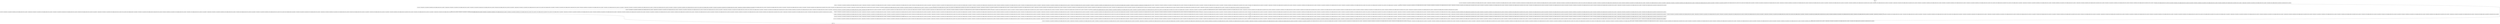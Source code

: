 digraph updateLockMemoryUsage {
node [shape=record];
261238289 [label="261238289 - [(DUPLICATES && !MAX_MEMORY && SEQUENTIAL && ENV_SHARED_CACHE && ENV_IS_LOCKING), (!CACHE_MODE && !DUPLICATES && !MAX_MEMORY && !ENV_SHARED_CACHE && ENV_IS_LOCKING), (!DUPLICATES && !MAX_MEMORY && CACHE_MODE && !ENV_SHARED_CACHE && ENV_IS_LOCKING), (DUPLICATES && ENV_SHARED_CACHE && ENV_IS_LOCKING && MAX_MEMORY), (!CACHE_MODE && !DUPLICATES && !MAX_MEMORY && ENV_SHARED_CACHE && ENV_IS_LOCKING), (ENV_IS_LOCKING && ENV_SHARED_CACHE && !MAX_MEMORY), (!DUPLICATES && !MAX_MEMORY && ENV_SHARED_CACHE && CACHE_MODE && ENV_IS_LOCKING), (DUPLICATES && SEQUENTIAL && MAX_MEMORY && !ENV_SHARED_CACHE && ENV_IS_LOCKING), (!DUPLICATES && !ENV_SHARED_CACHE && ENV_IS_LOCKING && !MAX_MEMORY), (!CACHE_MODE && !DUPLICATES && !MAX_MEMORY && SEQUENTIAL && ENV_SHARED_CACHE && ENV_IS_LOCKING), (!DUPLICATES && ENV_SHARED_CACHE && ENV_IS_LOCKING && MAX_MEMORY), (!DUPLICATES && !MAX_MEMORY && SEQUENTIAL && ENV_SHARED_CACHE && ENV_IS_LOCKING), (ENV_IS_LOCKING && ENV_SHARED_CACHE && MAX_MEMORY), (!DUPLICATES && MAX_MEMORY && CACHE_MODE && !ENV_SHARED_CACHE && ENV_IS_LOCKING), (!CACHE_MODE && !DUPLICATES && SEQUENTIAL && MAX_MEMORY && !ENV_SHARED_CACHE && ENV_IS_LOCKING), (DUPLICATES && ENV_SHARED_CACHE && ENV_IS_LOCKING && !MAX_MEMORY), (!DUPLICATES && ENV_SHARED_CACHE && ENV_IS_LOCKING && !MAX_MEMORY), (!DUPLICATES && SEQUENTIAL && ENV_SHARED_CACHE && MAX_MEMORY && ENV_IS_LOCKING), (DUPLICATES && !ENV_SHARED_CACHE && ENV_IS_LOCKING && !MAX_MEMORY), (!CACHE_MODE && !DUPLICATES && ENV_SHARED_CACHE && MAX_MEMORY && ENV_IS_LOCKING), (DUPLICATES && !MAX_MEMORY && !SEQUENTIAL && ENV_SHARED_CACHE && ENV_IS_LOCKING), (DUPLICATES && !MAX_MEMORY && SEQUENTIAL && !ENV_SHARED_CACHE && ENV_IS_LOCKING), (!DUPLICATES && !MAX_MEMORY && SEQUENTIAL && !ENV_SHARED_CACHE && ENV_IS_LOCKING), (ENV_IS_LOCKING && !ENV_SHARED_CACHE && MAX_MEMORY), (ENV_IS_LOCKING && !ENV_SHARED_CACHE && !MAX_MEMORY), (!CACHE_MODE && !DUPLICATES && !MAX_MEMORY && SEQUENTIAL && !ENV_SHARED_CACHE && ENV_IS_LOCKING), (!DUPLICATES && SEQUENTIAL && MAX_MEMORY && !ENV_SHARED_CACHE && ENV_IS_LOCKING), (!CACHE_MODE && !DUPLICATES && SEQUENTIAL && ENV_SHARED_CACHE && MAX_MEMORY && ENV_IS_LOCKING), (DUPLICATES && !MAX_MEMORY && !SEQUENTIAL && !ENV_SHARED_CACHE && ENV_IS_LOCKING), (DUPLICATES && !SEQUENTIAL && ENV_SHARED_CACHE && MAX_MEMORY && ENV_IS_LOCKING), (!DUPLICATES && !ENV_SHARED_CACHE && ENV_IS_LOCKING && MAX_MEMORY), (DUPLICATES && !ENV_SHARED_CACHE && ENV_IS_LOCKING && MAX_MEMORY), (DUPLICATES && !SEQUENTIAL && MAX_MEMORY && !ENV_SHARED_CACHE && ENV_IS_LOCKING), (DUPLICATES && SEQUENTIAL && ENV_SHARED_CACHE && MAX_MEMORY && ENV_IS_LOCKING), (!CACHE_MODE && !DUPLICATES && MAX_MEMORY && !ENV_SHARED_CACHE && ENV_IS_LOCKING), (!DUPLICATES && ENV_SHARED_CACHE && MAX_MEMORY && CACHE_MODE && ENV_IS_LOCKING)]"];
637833759 [label="637833759 - [(DUPLICATES && !MAX_MEMORY && SEQUENTIAL && ENV_SHARED_CACHE && ENV_IS_LOCKING), (!CACHE_MODE && !DUPLICATES && !MAX_MEMORY && !ENV_SHARED_CACHE && ENV_IS_LOCKING), (!DUPLICATES && !MAX_MEMORY && CACHE_MODE && !ENV_SHARED_CACHE && ENV_IS_LOCKING), (DUPLICATES && ENV_SHARED_CACHE && ENV_IS_LOCKING && MAX_MEMORY), (!CACHE_MODE && !DUPLICATES && !MAX_MEMORY && ENV_SHARED_CACHE && ENV_IS_LOCKING), (ENV_IS_LOCKING && ENV_SHARED_CACHE && !MAX_MEMORY), (!DUPLICATES && !MAX_MEMORY && ENV_SHARED_CACHE && CACHE_MODE && ENV_IS_LOCKING), (DUPLICATES && SEQUENTIAL && MAX_MEMORY && !ENV_SHARED_CACHE && ENV_IS_LOCKING), (!DUPLICATES && !ENV_SHARED_CACHE && ENV_IS_LOCKING && !MAX_MEMORY), (!CACHE_MODE && !DUPLICATES && !MAX_MEMORY && SEQUENTIAL && ENV_SHARED_CACHE && ENV_IS_LOCKING), (!DUPLICATES && ENV_SHARED_CACHE && ENV_IS_LOCKING && MAX_MEMORY), (!DUPLICATES && !MAX_MEMORY && SEQUENTIAL && ENV_SHARED_CACHE && ENV_IS_LOCKING), (ENV_IS_LOCKING && ENV_SHARED_CACHE && MAX_MEMORY), (!DUPLICATES && MAX_MEMORY && CACHE_MODE && !ENV_SHARED_CACHE && ENV_IS_LOCKING), (!CACHE_MODE && !DUPLICATES && SEQUENTIAL && MAX_MEMORY && !ENV_SHARED_CACHE && ENV_IS_LOCKING), (DUPLICATES && ENV_SHARED_CACHE && ENV_IS_LOCKING && !MAX_MEMORY), (!DUPLICATES && ENV_SHARED_CACHE && ENV_IS_LOCKING && !MAX_MEMORY), (!DUPLICATES && SEQUENTIAL && ENV_SHARED_CACHE && MAX_MEMORY && ENV_IS_LOCKING), (DUPLICATES && !ENV_SHARED_CACHE && ENV_IS_LOCKING && !MAX_MEMORY), (!CACHE_MODE && !DUPLICATES && ENV_SHARED_CACHE && MAX_MEMORY && ENV_IS_LOCKING), (DUPLICATES && !MAX_MEMORY && !SEQUENTIAL && ENV_SHARED_CACHE && ENV_IS_LOCKING), (DUPLICATES && !MAX_MEMORY && SEQUENTIAL && !ENV_SHARED_CACHE && ENV_IS_LOCKING), (!DUPLICATES && !MAX_MEMORY && SEQUENTIAL && !ENV_SHARED_CACHE && ENV_IS_LOCKING), (ENV_IS_LOCKING && !ENV_SHARED_CACHE && MAX_MEMORY), (ENV_IS_LOCKING && !ENV_SHARED_CACHE && !MAX_MEMORY), (!CACHE_MODE && !DUPLICATES && !MAX_MEMORY && SEQUENTIAL && !ENV_SHARED_CACHE && ENV_IS_LOCKING), (!DUPLICATES && SEQUENTIAL && MAX_MEMORY && !ENV_SHARED_CACHE && ENV_IS_LOCKING), (!CACHE_MODE && !DUPLICATES && SEQUENTIAL && ENV_SHARED_CACHE && MAX_MEMORY && ENV_IS_LOCKING), (DUPLICATES && !MAX_MEMORY && !SEQUENTIAL && !ENV_SHARED_CACHE && ENV_IS_LOCKING), (DUPLICATES && !SEQUENTIAL && ENV_SHARED_CACHE && MAX_MEMORY && ENV_IS_LOCKING), (!DUPLICATES && !ENV_SHARED_CACHE && ENV_IS_LOCKING && MAX_MEMORY), (DUPLICATES && !ENV_SHARED_CACHE && ENV_IS_LOCKING && MAX_MEMORY), (DUPLICATES && !SEQUENTIAL && MAX_MEMORY && !ENV_SHARED_CACHE && ENV_IS_LOCKING), (DUPLICATES && SEQUENTIAL && ENV_SHARED_CACHE && MAX_MEMORY && ENV_IS_LOCKING), (!CACHE_MODE && !DUPLICATES && MAX_MEMORY && !ENV_SHARED_CACHE && ENV_IS_LOCKING), (!DUPLICATES && ENV_SHARED_CACHE && MAX_MEMORY && CACHE_MODE && ENV_IS_LOCKING)]"];
226804118 [label="226804118 - [(DUPLICATES && !MAX_MEMORY && SEQUENTIAL && ENV_SHARED_CACHE && ENV_IS_LOCKING), (!CACHE_MODE && !DUPLICATES && !MAX_MEMORY && !ENV_SHARED_CACHE && ENV_IS_LOCKING), (!DUPLICATES && !MAX_MEMORY && CACHE_MODE && !ENV_SHARED_CACHE && ENV_IS_LOCKING), (DUPLICATES && ENV_SHARED_CACHE && ENV_IS_LOCKING && MAX_MEMORY), (!CACHE_MODE && !DUPLICATES && !MAX_MEMORY && ENV_SHARED_CACHE && ENV_IS_LOCKING), (ENV_IS_LOCKING && ENV_SHARED_CACHE && !MAX_MEMORY), (!DUPLICATES && !MAX_MEMORY && ENV_SHARED_CACHE && CACHE_MODE && ENV_IS_LOCKING), (DUPLICATES && SEQUENTIAL && MAX_MEMORY && !ENV_SHARED_CACHE && ENV_IS_LOCKING), (!DUPLICATES && !ENV_SHARED_CACHE && ENV_IS_LOCKING && !MAX_MEMORY), (!CACHE_MODE && !DUPLICATES && !MAX_MEMORY && SEQUENTIAL && ENV_SHARED_CACHE && ENV_IS_LOCKING), (!DUPLICATES && ENV_SHARED_CACHE && ENV_IS_LOCKING && MAX_MEMORY), (!DUPLICATES && !MAX_MEMORY && SEQUENTIAL && ENV_SHARED_CACHE && ENV_IS_LOCKING), (ENV_IS_LOCKING && ENV_SHARED_CACHE && MAX_MEMORY), (!DUPLICATES && MAX_MEMORY && CACHE_MODE && !ENV_SHARED_CACHE && ENV_IS_LOCKING), (!CACHE_MODE && !DUPLICATES && SEQUENTIAL && MAX_MEMORY && !ENV_SHARED_CACHE && ENV_IS_LOCKING), (DUPLICATES && ENV_SHARED_CACHE && ENV_IS_LOCKING && !MAX_MEMORY), (!DUPLICATES && ENV_SHARED_CACHE && ENV_IS_LOCKING && !MAX_MEMORY), (!DUPLICATES && SEQUENTIAL && ENV_SHARED_CACHE && MAX_MEMORY && ENV_IS_LOCKING), (DUPLICATES && !ENV_SHARED_CACHE && ENV_IS_LOCKING && !MAX_MEMORY), (!CACHE_MODE && !DUPLICATES && ENV_SHARED_CACHE && MAX_MEMORY && ENV_IS_LOCKING), (DUPLICATES && !MAX_MEMORY && !SEQUENTIAL && ENV_SHARED_CACHE && ENV_IS_LOCKING), (DUPLICATES && !MAX_MEMORY && SEQUENTIAL && !ENV_SHARED_CACHE && ENV_IS_LOCKING), (!DUPLICATES && !MAX_MEMORY && SEQUENTIAL && !ENV_SHARED_CACHE && ENV_IS_LOCKING), (ENV_IS_LOCKING && !ENV_SHARED_CACHE && MAX_MEMORY), (ENV_IS_LOCKING && !ENV_SHARED_CACHE && !MAX_MEMORY), (!CACHE_MODE && !DUPLICATES && !MAX_MEMORY && SEQUENTIAL && !ENV_SHARED_CACHE && ENV_IS_LOCKING), (!DUPLICATES && SEQUENTIAL && MAX_MEMORY && !ENV_SHARED_CACHE && ENV_IS_LOCKING), (!CACHE_MODE && !DUPLICATES && SEQUENTIAL && ENV_SHARED_CACHE && MAX_MEMORY && ENV_IS_LOCKING), (DUPLICATES && !MAX_MEMORY && !SEQUENTIAL && !ENV_SHARED_CACHE && ENV_IS_LOCKING), (DUPLICATES && !SEQUENTIAL && ENV_SHARED_CACHE && MAX_MEMORY && ENV_IS_LOCKING), (!DUPLICATES && !ENV_SHARED_CACHE && ENV_IS_LOCKING && MAX_MEMORY), (DUPLICATES && !ENV_SHARED_CACHE && ENV_IS_LOCKING && MAX_MEMORY), (DUPLICATES && !SEQUENTIAL && MAX_MEMORY && !ENV_SHARED_CACHE && ENV_IS_LOCKING), (DUPLICATES && SEQUENTIAL && ENV_SHARED_CACHE && MAX_MEMORY && ENV_IS_LOCKING), (!CACHE_MODE && !DUPLICATES && MAX_MEMORY && !ENV_SHARED_CACHE && ENV_IS_LOCKING), (!DUPLICATES && ENV_SHARED_CACHE && MAX_MEMORY && CACHE_MODE && ENV_IS_LOCKING)]"];
1508162236 [label="1508162236 - [(DUPLICATES && !MAX_MEMORY && SEQUENTIAL && ENV_SHARED_CACHE && ENV_IS_LOCKING), (!CACHE_MODE && !DUPLICATES && !MAX_MEMORY && !ENV_SHARED_CACHE && ENV_IS_LOCKING), (!DUPLICATES && !MAX_MEMORY && CACHE_MODE && !ENV_SHARED_CACHE && ENV_IS_LOCKING), (DUPLICATES && ENV_SHARED_CACHE && ENV_IS_LOCKING && MAX_MEMORY), (!CACHE_MODE && !DUPLICATES && !MAX_MEMORY && ENV_SHARED_CACHE && ENV_IS_LOCKING), (ENV_IS_LOCKING && ENV_SHARED_CACHE && !MAX_MEMORY), (!DUPLICATES && !MAX_MEMORY && ENV_SHARED_CACHE && CACHE_MODE && ENV_IS_LOCKING), (DUPLICATES && SEQUENTIAL && MAX_MEMORY && !ENV_SHARED_CACHE && ENV_IS_LOCKING), (!DUPLICATES && !ENV_SHARED_CACHE && ENV_IS_LOCKING && !MAX_MEMORY), (!CACHE_MODE && !DUPLICATES && !MAX_MEMORY && SEQUENTIAL && ENV_SHARED_CACHE && ENV_IS_LOCKING), (!DUPLICATES && ENV_SHARED_CACHE && ENV_IS_LOCKING && MAX_MEMORY), (!DUPLICATES && !MAX_MEMORY && SEQUENTIAL && ENV_SHARED_CACHE && ENV_IS_LOCKING), (ENV_IS_LOCKING && ENV_SHARED_CACHE && MAX_MEMORY), (!DUPLICATES && MAX_MEMORY && CACHE_MODE && !ENV_SHARED_CACHE && ENV_IS_LOCKING), (!CACHE_MODE && !DUPLICATES && SEQUENTIAL && MAX_MEMORY && !ENV_SHARED_CACHE && ENV_IS_LOCKING), (DUPLICATES && ENV_SHARED_CACHE && ENV_IS_LOCKING && !MAX_MEMORY), (!DUPLICATES && ENV_SHARED_CACHE && ENV_IS_LOCKING && !MAX_MEMORY), (!DUPLICATES && SEQUENTIAL && ENV_SHARED_CACHE && MAX_MEMORY && ENV_IS_LOCKING), (DUPLICATES && !ENV_SHARED_CACHE && ENV_IS_LOCKING && !MAX_MEMORY), (!CACHE_MODE && !DUPLICATES && ENV_SHARED_CACHE && MAX_MEMORY && ENV_IS_LOCKING), (DUPLICATES && !MAX_MEMORY && !SEQUENTIAL && ENV_SHARED_CACHE && ENV_IS_LOCKING), (DUPLICATES && !MAX_MEMORY && SEQUENTIAL && !ENV_SHARED_CACHE && ENV_IS_LOCKING), (!DUPLICATES && !MAX_MEMORY && SEQUENTIAL && !ENV_SHARED_CACHE && ENV_IS_LOCKING), (ENV_IS_LOCKING && !ENV_SHARED_CACHE && MAX_MEMORY), (ENV_IS_LOCKING && !ENV_SHARED_CACHE && !MAX_MEMORY), (!CACHE_MODE && !DUPLICATES && !MAX_MEMORY && SEQUENTIAL && !ENV_SHARED_CACHE && ENV_IS_LOCKING), (!DUPLICATES && SEQUENTIAL && MAX_MEMORY && !ENV_SHARED_CACHE && ENV_IS_LOCKING), (!CACHE_MODE && !DUPLICATES && SEQUENTIAL && ENV_SHARED_CACHE && MAX_MEMORY && ENV_IS_LOCKING), (DUPLICATES && !MAX_MEMORY && !SEQUENTIAL && !ENV_SHARED_CACHE && ENV_IS_LOCKING), (DUPLICATES && !SEQUENTIAL && ENV_SHARED_CACHE && MAX_MEMORY && ENV_IS_LOCKING), (!DUPLICATES && !ENV_SHARED_CACHE && ENV_IS_LOCKING && MAX_MEMORY), (DUPLICATES && !ENV_SHARED_CACHE && ENV_IS_LOCKING && MAX_MEMORY), (DUPLICATES && !SEQUENTIAL && MAX_MEMORY && !ENV_SHARED_CACHE && ENV_IS_LOCKING), (DUPLICATES && SEQUENTIAL && ENV_SHARED_CACHE && MAX_MEMORY && ENV_IS_LOCKING), (!CACHE_MODE && !DUPLICATES && MAX_MEMORY && !ENV_SHARED_CACHE && ENV_IS_LOCKING), (!DUPLICATES && ENV_SHARED_CACHE && MAX_MEMORY && CACHE_MODE && ENV_IS_LOCKING)]"];
1943432179 [label="1943432179 - [(DUPLICATES && !MAX_MEMORY && SEQUENTIAL && ENV_SHARED_CACHE && ENV_IS_LOCKING), (!CACHE_MODE && !DUPLICATES && !MAX_MEMORY && !ENV_SHARED_CACHE && ENV_IS_LOCKING), (!DUPLICATES && !MAX_MEMORY && CACHE_MODE && !ENV_SHARED_CACHE && ENV_IS_LOCKING), (DUPLICATES && ENV_SHARED_CACHE && ENV_IS_LOCKING && MAX_MEMORY), (!CACHE_MODE && !DUPLICATES && !MAX_MEMORY && ENV_SHARED_CACHE && ENV_IS_LOCKING), (ENV_IS_LOCKING && ENV_SHARED_CACHE && !MAX_MEMORY), (!DUPLICATES && !MAX_MEMORY && ENV_SHARED_CACHE && CACHE_MODE && ENV_IS_LOCKING), (DUPLICATES && SEQUENTIAL && MAX_MEMORY && !ENV_SHARED_CACHE && ENV_IS_LOCKING), (!DUPLICATES && !ENV_SHARED_CACHE && ENV_IS_LOCKING && !MAX_MEMORY), (!CACHE_MODE && !DUPLICATES && !MAX_MEMORY && SEQUENTIAL && ENV_SHARED_CACHE && ENV_IS_LOCKING), (!DUPLICATES && ENV_SHARED_CACHE && ENV_IS_LOCKING && MAX_MEMORY), (!DUPLICATES && !MAX_MEMORY && SEQUENTIAL && ENV_SHARED_CACHE && ENV_IS_LOCKING), (ENV_IS_LOCKING && ENV_SHARED_CACHE && MAX_MEMORY), (!DUPLICATES && MAX_MEMORY && CACHE_MODE && !ENV_SHARED_CACHE && ENV_IS_LOCKING), (!CACHE_MODE && !DUPLICATES && SEQUENTIAL && MAX_MEMORY && !ENV_SHARED_CACHE && ENV_IS_LOCKING), (DUPLICATES && ENV_SHARED_CACHE && ENV_IS_LOCKING && !MAX_MEMORY), (!DUPLICATES && ENV_SHARED_CACHE && ENV_IS_LOCKING && !MAX_MEMORY), (!DUPLICATES && SEQUENTIAL && ENV_SHARED_CACHE && MAX_MEMORY && ENV_IS_LOCKING), (DUPLICATES && !ENV_SHARED_CACHE && ENV_IS_LOCKING && !MAX_MEMORY), (!CACHE_MODE && !DUPLICATES && ENV_SHARED_CACHE && MAX_MEMORY && ENV_IS_LOCKING), (DUPLICATES && !MAX_MEMORY && !SEQUENTIAL && ENV_SHARED_CACHE && ENV_IS_LOCKING), (DUPLICATES && !MAX_MEMORY && SEQUENTIAL && !ENV_SHARED_CACHE && ENV_IS_LOCKING), (!DUPLICATES && !MAX_MEMORY && SEQUENTIAL && !ENV_SHARED_CACHE && ENV_IS_LOCKING), (ENV_IS_LOCKING && !ENV_SHARED_CACHE && MAX_MEMORY), (ENV_IS_LOCKING && !ENV_SHARED_CACHE && !MAX_MEMORY), (!CACHE_MODE && !DUPLICATES && !MAX_MEMORY && SEQUENTIAL && !ENV_SHARED_CACHE && ENV_IS_LOCKING), (!DUPLICATES && SEQUENTIAL && MAX_MEMORY && !ENV_SHARED_CACHE && ENV_IS_LOCKING), (!CACHE_MODE && !DUPLICATES && SEQUENTIAL && ENV_SHARED_CACHE && MAX_MEMORY && ENV_IS_LOCKING), (DUPLICATES && !MAX_MEMORY && !SEQUENTIAL && !ENV_SHARED_CACHE && ENV_IS_LOCKING), (DUPLICATES && !SEQUENTIAL && ENV_SHARED_CACHE && MAX_MEMORY && ENV_IS_LOCKING), (!DUPLICATES && !ENV_SHARED_CACHE && ENV_IS_LOCKING && MAX_MEMORY), (DUPLICATES && !ENV_SHARED_CACHE && ENV_IS_LOCKING && MAX_MEMORY), (DUPLICATES && !SEQUENTIAL && MAX_MEMORY && !ENV_SHARED_CACHE && ENV_IS_LOCKING), (DUPLICATES && SEQUENTIAL && ENV_SHARED_CACHE && MAX_MEMORY && ENV_IS_LOCKING), (!CACHE_MODE && !DUPLICATES && MAX_MEMORY && !ENV_SHARED_CACHE && ENV_IS_LOCKING), (!DUPLICATES && ENV_SHARED_CACHE && MAX_MEMORY && CACHE_MODE && ENV_IS_LOCKING)]"];
1021136814 [label="1021136814 - [(DUPLICATES && !MAX_MEMORY && SEQUENTIAL && ENV_SHARED_CACHE && ENV_IS_LOCKING), (!CACHE_MODE && !DUPLICATES && !MAX_MEMORY && !ENV_SHARED_CACHE && ENV_IS_LOCKING), (!DUPLICATES && !MAX_MEMORY && CACHE_MODE && !ENV_SHARED_CACHE && ENV_IS_LOCKING), (DUPLICATES && ENV_SHARED_CACHE && ENV_IS_LOCKING && MAX_MEMORY), (!CACHE_MODE && !DUPLICATES && !MAX_MEMORY && ENV_SHARED_CACHE && ENV_IS_LOCKING), (ENV_IS_LOCKING && ENV_SHARED_CACHE && !MAX_MEMORY), (!DUPLICATES && !MAX_MEMORY && ENV_SHARED_CACHE && CACHE_MODE && ENV_IS_LOCKING), (DUPLICATES && SEQUENTIAL && MAX_MEMORY && !ENV_SHARED_CACHE && ENV_IS_LOCKING), (!DUPLICATES && !ENV_SHARED_CACHE && ENV_IS_LOCKING && !MAX_MEMORY), (!CACHE_MODE && !DUPLICATES && !MAX_MEMORY && SEQUENTIAL && ENV_SHARED_CACHE && ENV_IS_LOCKING), (!DUPLICATES && ENV_SHARED_CACHE && ENV_IS_LOCKING && MAX_MEMORY), (!DUPLICATES && !MAX_MEMORY && SEQUENTIAL && ENV_SHARED_CACHE && ENV_IS_LOCKING), (ENV_IS_LOCKING && ENV_SHARED_CACHE && MAX_MEMORY), (!DUPLICATES && MAX_MEMORY && CACHE_MODE && !ENV_SHARED_CACHE && ENV_IS_LOCKING), (!CACHE_MODE && !DUPLICATES && SEQUENTIAL && MAX_MEMORY && !ENV_SHARED_CACHE && ENV_IS_LOCKING), (DUPLICATES && ENV_SHARED_CACHE && ENV_IS_LOCKING && !MAX_MEMORY), (!DUPLICATES && ENV_SHARED_CACHE && ENV_IS_LOCKING && !MAX_MEMORY), (!DUPLICATES && SEQUENTIAL && ENV_SHARED_CACHE && MAX_MEMORY && ENV_IS_LOCKING), (DUPLICATES && !ENV_SHARED_CACHE && ENV_IS_LOCKING && !MAX_MEMORY), (!CACHE_MODE && !DUPLICATES && ENV_SHARED_CACHE && MAX_MEMORY && ENV_IS_LOCKING), (DUPLICATES && !MAX_MEMORY && !SEQUENTIAL && ENV_SHARED_CACHE && ENV_IS_LOCKING), (DUPLICATES && !MAX_MEMORY && SEQUENTIAL && !ENV_SHARED_CACHE && ENV_IS_LOCKING), (!DUPLICATES && !MAX_MEMORY && SEQUENTIAL && !ENV_SHARED_CACHE && ENV_IS_LOCKING), (ENV_IS_LOCKING && !ENV_SHARED_CACHE && MAX_MEMORY), (ENV_IS_LOCKING && !ENV_SHARED_CACHE && !MAX_MEMORY), (!CACHE_MODE && !DUPLICATES && !MAX_MEMORY && SEQUENTIAL && !ENV_SHARED_CACHE && ENV_IS_LOCKING), (!DUPLICATES && SEQUENTIAL && MAX_MEMORY && !ENV_SHARED_CACHE && ENV_IS_LOCKING), (!CACHE_MODE && !DUPLICATES && SEQUENTIAL && ENV_SHARED_CACHE && MAX_MEMORY && ENV_IS_LOCKING), (DUPLICATES && !MAX_MEMORY && !SEQUENTIAL && !ENV_SHARED_CACHE && ENV_IS_LOCKING), (DUPLICATES && !SEQUENTIAL && ENV_SHARED_CACHE && MAX_MEMORY && ENV_IS_LOCKING), (!DUPLICATES && !ENV_SHARED_CACHE && ENV_IS_LOCKING && MAX_MEMORY), (DUPLICATES && !ENV_SHARED_CACHE && ENV_IS_LOCKING && MAX_MEMORY), (DUPLICATES && !SEQUENTIAL && MAX_MEMORY && !ENV_SHARED_CACHE && ENV_IS_LOCKING), (DUPLICATES && SEQUENTIAL && ENV_SHARED_CACHE && MAX_MEMORY && ENV_IS_LOCKING), (!CACHE_MODE && !DUPLICATES && MAX_MEMORY && !ENV_SHARED_CACHE && ENV_IS_LOCKING), (!DUPLICATES && ENV_SHARED_CACHE && MAX_MEMORY && CACHE_MODE && ENV_IS_LOCKING)]"];
entry [label="entry - []"];
exit [label="exit - []"];
430822281 [label="430822281 - [(DUPLICATES && !MAX_MEMORY && SEQUENTIAL && ENV_SHARED_CACHE && ENV_IS_LOCKING), (!CACHE_MODE && !DUPLICATES && !MAX_MEMORY && !ENV_SHARED_CACHE && ENV_IS_LOCKING), (!DUPLICATES && !MAX_MEMORY && CACHE_MODE && !ENV_SHARED_CACHE && ENV_IS_LOCKING), (DUPLICATES && ENV_SHARED_CACHE && ENV_IS_LOCKING && MAX_MEMORY), (!CACHE_MODE && !DUPLICATES && !MAX_MEMORY && ENV_SHARED_CACHE && ENV_IS_LOCKING), (ENV_IS_LOCKING && ENV_SHARED_CACHE && !MAX_MEMORY), (!DUPLICATES && !MAX_MEMORY && ENV_SHARED_CACHE && CACHE_MODE && ENV_IS_LOCKING), (DUPLICATES && SEQUENTIAL && MAX_MEMORY && !ENV_SHARED_CACHE && ENV_IS_LOCKING), (!DUPLICATES && !ENV_SHARED_CACHE && ENV_IS_LOCKING && !MAX_MEMORY), (!CACHE_MODE && !DUPLICATES && !MAX_MEMORY && SEQUENTIAL && ENV_SHARED_CACHE && ENV_IS_LOCKING), (!DUPLICATES && ENV_SHARED_CACHE && ENV_IS_LOCKING && MAX_MEMORY), (!DUPLICATES && !MAX_MEMORY && SEQUENTIAL && ENV_SHARED_CACHE && ENV_IS_LOCKING), (ENV_IS_LOCKING && ENV_SHARED_CACHE && MAX_MEMORY), (!DUPLICATES && MAX_MEMORY && CACHE_MODE && !ENV_SHARED_CACHE && ENV_IS_LOCKING), (!CACHE_MODE && !DUPLICATES && SEQUENTIAL && MAX_MEMORY && !ENV_SHARED_CACHE && ENV_IS_LOCKING), (DUPLICATES && ENV_SHARED_CACHE && ENV_IS_LOCKING && !MAX_MEMORY), (!DUPLICATES && ENV_SHARED_CACHE && ENV_IS_LOCKING && !MAX_MEMORY), (!DUPLICATES && SEQUENTIAL && ENV_SHARED_CACHE && MAX_MEMORY && ENV_IS_LOCKING), (DUPLICATES && !ENV_SHARED_CACHE && ENV_IS_LOCKING && !MAX_MEMORY), (!CACHE_MODE && !DUPLICATES && ENV_SHARED_CACHE && MAX_MEMORY && ENV_IS_LOCKING), (DUPLICATES && !MAX_MEMORY && !SEQUENTIAL && ENV_SHARED_CACHE && ENV_IS_LOCKING), (DUPLICATES && !MAX_MEMORY && SEQUENTIAL && !ENV_SHARED_CACHE && ENV_IS_LOCKING), (!DUPLICATES && !MAX_MEMORY && SEQUENTIAL && !ENV_SHARED_CACHE && ENV_IS_LOCKING), (ENV_IS_LOCKING && !ENV_SHARED_CACHE && MAX_MEMORY), (ENV_IS_LOCKING && !ENV_SHARED_CACHE && !MAX_MEMORY), (!CACHE_MODE && !DUPLICATES && !MAX_MEMORY && SEQUENTIAL && !ENV_SHARED_CACHE && ENV_IS_LOCKING), (!DUPLICATES && SEQUENTIAL && MAX_MEMORY && !ENV_SHARED_CACHE && ENV_IS_LOCKING), (!CACHE_MODE && !DUPLICATES && SEQUENTIAL && ENV_SHARED_CACHE && MAX_MEMORY && ENV_IS_LOCKING), (DUPLICATES && !MAX_MEMORY && !SEQUENTIAL && !ENV_SHARED_CACHE && ENV_IS_LOCKING), (DUPLICATES && !SEQUENTIAL && ENV_SHARED_CACHE && MAX_MEMORY && ENV_IS_LOCKING), (!DUPLICATES && !ENV_SHARED_CACHE && ENV_IS_LOCKING && MAX_MEMORY), (DUPLICATES && !ENV_SHARED_CACHE && ENV_IS_LOCKING && MAX_MEMORY), (DUPLICATES && !SEQUENTIAL && MAX_MEMORY && !ENV_SHARED_CACHE && ENV_IS_LOCKING), (DUPLICATES && SEQUENTIAL && ENV_SHARED_CACHE && MAX_MEMORY && ENV_IS_LOCKING), (!CACHE_MODE && !DUPLICATES && MAX_MEMORY && !ENV_SHARED_CACHE && ENV_IS_LOCKING), (!DUPLICATES && ENV_SHARED_CACHE && MAX_MEMORY && CACHE_MODE && ENV_IS_LOCKING)]"];
2051172916 [label="2051172916 - [(DUPLICATES && !MAX_MEMORY && SEQUENTIAL && ENV_SHARED_CACHE && ENV_IS_LOCKING), (!CACHE_MODE && !DUPLICATES && !MAX_MEMORY && !ENV_SHARED_CACHE && ENV_IS_LOCKING), (!DUPLICATES && !MAX_MEMORY && CACHE_MODE && !ENV_SHARED_CACHE && ENV_IS_LOCKING), (DUPLICATES && ENV_SHARED_CACHE && ENV_IS_LOCKING && MAX_MEMORY), (!CACHE_MODE && !DUPLICATES && !MAX_MEMORY && ENV_SHARED_CACHE && ENV_IS_LOCKING), (ENV_IS_LOCKING && ENV_SHARED_CACHE && !MAX_MEMORY), (!DUPLICATES && !MAX_MEMORY && ENV_SHARED_CACHE && CACHE_MODE && ENV_IS_LOCKING), (DUPLICATES && SEQUENTIAL && MAX_MEMORY && !ENV_SHARED_CACHE && ENV_IS_LOCKING), (!DUPLICATES && !ENV_SHARED_CACHE && ENV_IS_LOCKING && !MAX_MEMORY), (!CACHE_MODE && !DUPLICATES && !MAX_MEMORY && SEQUENTIAL && ENV_SHARED_CACHE && ENV_IS_LOCKING), (!DUPLICATES && ENV_SHARED_CACHE && ENV_IS_LOCKING && MAX_MEMORY), (!DUPLICATES && !MAX_MEMORY && SEQUENTIAL && ENV_SHARED_CACHE && ENV_IS_LOCKING), (ENV_IS_LOCKING && ENV_SHARED_CACHE && MAX_MEMORY), (!DUPLICATES && MAX_MEMORY && CACHE_MODE && !ENV_SHARED_CACHE && ENV_IS_LOCKING), (!CACHE_MODE && !DUPLICATES && SEQUENTIAL && MAX_MEMORY && !ENV_SHARED_CACHE && ENV_IS_LOCKING), (DUPLICATES && ENV_SHARED_CACHE && ENV_IS_LOCKING && !MAX_MEMORY), (!DUPLICATES && ENV_SHARED_CACHE && ENV_IS_LOCKING && !MAX_MEMORY), (!DUPLICATES && SEQUENTIAL && ENV_SHARED_CACHE && MAX_MEMORY && ENV_IS_LOCKING), (DUPLICATES && !ENV_SHARED_CACHE && ENV_IS_LOCKING && !MAX_MEMORY), (!CACHE_MODE && !DUPLICATES && ENV_SHARED_CACHE && MAX_MEMORY && ENV_IS_LOCKING), (DUPLICATES && !MAX_MEMORY && !SEQUENTIAL && ENV_SHARED_CACHE && ENV_IS_LOCKING), (DUPLICATES && !MAX_MEMORY && SEQUENTIAL && !ENV_SHARED_CACHE && ENV_IS_LOCKING), (!DUPLICATES && !MAX_MEMORY && SEQUENTIAL && !ENV_SHARED_CACHE && ENV_IS_LOCKING), (ENV_IS_LOCKING && !ENV_SHARED_CACHE && MAX_MEMORY), (ENV_IS_LOCKING && !ENV_SHARED_CACHE && !MAX_MEMORY), (!CACHE_MODE && !DUPLICATES && !MAX_MEMORY && SEQUENTIAL && !ENV_SHARED_CACHE && ENV_IS_LOCKING), (!DUPLICATES && SEQUENTIAL && MAX_MEMORY && !ENV_SHARED_CACHE && ENV_IS_LOCKING), (!CACHE_MODE && !DUPLICATES && SEQUENTIAL && ENV_SHARED_CACHE && MAX_MEMORY && ENV_IS_LOCKING), (DUPLICATES && !MAX_MEMORY && !SEQUENTIAL && !ENV_SHARED_CACHE && ENV_IS_LOCKING), (DUPLICATES && !SEQUENTIAL && ENV_SHARED_CACHE && MAX_MEMORY && ENV_IS_LOCKING), (!DUPLICATES && !ENV_SHARED_CACHE && ENV_IS_LOCKING && MAX_MEMORY), (DUPLICATES && !ENV_SHARED_CACHE && ENV_IS_LOCKING && MAX_MEMORY), (DUPLICATES && !SEQUENTIAL && MAX_MEMORY && !ENV_SHARED_CACHE && ENV_IS_LOCKING), (DUPLICATES && SEQUENTIAL && ENV_SHARED_CACHE && MAX_MEMORY && ENV_IS_LOCKING), (!CACHE_MODE && !DUPLICATES && MAX_MEMORY && !ENV_SHARED_CACHE && ENV_IS_LOCKING), (!DUPLICATES && ENV_SHARED_CACHE && MAX_MEMORY && CACHE_MODE && ENV_IS_LOCKING)]"];
1825205141 [label="1825205141 - [(DUPLICATES && !MAX_MEMORY && SEQUENTIAL && ENV_SHARED_CACHE && ENV_IS_LOCKING), (!CACHE_MODE && !DUPLICATES && !MAX_MEMORY && !ENV_SHARED_CACHE && ENV_IS_LOCKING), (!DUPLICATES && !MAX_MEMORY && CACHE_MODE && !ENV_SHARED_CACHE && ENV_IS_LOCKING), (DUPLICATES && ENV_SHARED_CACHE && ENV_IS_LOCKING && MAX_MEMORY), (!CACHE_MODE && !DUPLICATES && !MAX_MEMORY && ENV_SHARED_CACHE && ENV_IS_LOCKING), (ENV_IS_LOCKING && ENV_SHARED_CACHE && !MAX_MEMORY), (!DUPLICATES && !MAX_MEMORY && ENV_SHARED_CACHE && CACHE_MODE && ENV_IS_LOCKING), (DUPLICATES && SEQUENTIAL && MAX_MEMORY && !ENV_SHARED_CACHE && ENV_IS_LOCKING), (!DUPLICATES && !ENV_SHARED_CACHE && ENV_IS_LOCKING && !MAX_MEMORY), (!CACHE_MODE && !DUPLICATES && !MAX_MEMORY && SEQUENTIAL && ENV_SHARED_CACHE && ENV_IS_LOCKING), (!DUPLICATES && ENV_SHARED_CACHE && ENV_IS_LOCKING && MAX_MEMORY), (!DUPLICATES && !MAX_MEMORY && SEQUENTIAL && ENV_SHARED_CACHE && ENV_IS_LOCKING), (ENV_IS_LOCKING && ENV_SHARED_CACHE && MAX_MEMORY), (!DUPLICATES && MAX_MEMORY && CACHE_MODE && !ENV_SHARED_CACHE && ENV_IS_LOCKING), (!CACHE_MODE && !DUPLICATES && SEQUENTIAL && MAX_MEMORY && !ENV_SHARED_CACHE && ENV_IS_LOCKING), (DUPLICATES && ENV_SHARED_CACHE && ENV_IS_LOCKING && !MAX_MEMORY), (!DUPLICATES && ENV_SHARED_CACHE && ENV_IS_LOCKING && !MAX_MEMORY), (!DUPLICATES && SEQUENTIAL && ENV_SHARED_CACHE && MAX_MEMORY && ENV_IS_LOCKING), (DUPLICATES && !ENV_SHARED_CACHE && ENV_IS_LOCKING && !MAX_MEMORY), (!CACHE_MODE && !DUPLICATES && ENV_SHARED_CACHE && MAX_MEMORY && ENV_IS_LOCKING), (DUPLICATES && !MAX_MEMORY && !SEQUENTIAL && ENV_SHARED_CACHE && ENV_IS_LOCKING), (DUPLICATES && !MAX_MEMORY && SEQUENTIAL && !ENV_SHARED_CACHE && ENV_IS_LOCKING), (!DUPLICATES && !MAX_MEMORY && SEQUENTIAL && !ENV_SHARED_CACHE && ENV_IS_LOCKING), (ENV_IS_LOCKING && !ENV_SHARED_CACHE && MAX_MEMORY), (ENV_IS_LOCKING && !ENV_SHARED_CACHE && !MAX_MEMORY), (!CACHE_MODE && !DUPLICATES && !MAX_MEMORY && SEQUENTIAL && !ENV_SHARED_CACHE && ENV_IS_LOCKING), (!DUPLICATES && SEQUENTIAL && MAX_MEMORY && !ENV_SHARED_CACHE && ENV_IS_LOCKING), (!CACHE_MODE && !DUPLICATES && SEQUENTIAL && ENV_SHARED_CACHE && MAX_MEMORY && ENV_IS_LOCKING), (DUPLICATES && !MAX_MEMORY && !SEQUENTIAL && !ENV_SHARED_CACHE && ENV_IS_LOCKING), (DUPLICATES && !SEQUENTIAL && ENV_SHARED_CACHE && MAX_MEMORY && ENV_IS_LOCKING), (!DUPLICATES && !ENV_SHARED_CACHE && ENV_IS_LOCKING && MAX_MEMORY), (DUPLICATES && !ENV_SHARED_CACHE && ENV_IS_LOCKING && MAX_MEMORY), (DUPLICATES && !SEQUENTIAL && MAX_MEMORY && !ENV_SHARED_CACHE && ENV_IS_LOCKING), (DUPLICATES && SEQUENTIAL && ENV_SHARED_CACHE && MAX_MEMORY && ENV_IS_LOCKING), (!CACHE_MODE && !DUPLICATES && MAX_MEMORY && !ENV_SHARED_CACHE && ENV_IS_LOCKING), (!DUPLICATES && ENV_SHARED_CACHE && MAX_MEMORY && CACHE_MODE && ENV_IS_LOCKING)]"];
1783497139 [label="1783497139 - [(DUPLICATES && !MAX_MEMORY && SEQUENTIAL && ENV_SHARED_CACHE && ENV_IS_LOCKING), (!CACHE_MODE && !DUPLICATES && !MAX_MEMORY && !ENV_SHARED_CACHE && ENV_IS_LOCKING), (!DUPLICATES && !MAX_MEMORY && CACHE_MODE && !ENV_SHARED_CACHE && ENV_IS_LOCKING), (DUPLICATES && ENV_SHARED_CACHE && ENV_IS_LOCKING && MAX_MEMORY), (!CACHE_MODE && !DUPLICATES && !MAX_MEMORY && ENV_SHARED_CACHE && ENV_IS_LOCKING), (ENV_IS_LOCKING && ENV_SHARED_CACHE && !MAX_MEMORY), (!DUPLICATES && !MAX_MEMORY && ENV_SHARED_CACHE && CACHE_MODE && ENV_IS_LOCKING), (DUPLICATES && SEQUENTIAL && MAX_MEMORY && !ENV_SHARED_CACHE && ENV_IS_LOCKING), (!DUPLICATES && !ENV_SHARED_CACHE && ENV_IS_LOCKING && !MAX_MEMORY), (!CACHE_MODE && !DUPLICATES && !MAX_MEMORY && SEQUENTIAL && ENV_SHARED_CACHE && ENV_IS_LOCKING), (!DUPLICATES && ENV_SHARED_CACHE && ENV_IS_LOCKING && MAX_MEMORY), (!DUPLICATES && !MAX_MEMORY && SEQUENTIAL && ENV_SHARED_CACHE && ENV_IS_LOCKING), (ENV_IS_LOCKING && ENV_SHARED_CACHE && MAX_MEMORY), (!DUPLICATES && MAX_MEMORY && CACHE_MODE && !ENV_SHARED_CACHE && ENV_IS_LOCKING), (!CACHE_MODE && !DUPLICATES && SEQUENTIAL && MAX_MEMORY && !ENV_SHARED_CACHE && ENV_IS_LOCKING), (DUPLICATES && ENV_SHARED_CACHE && ENV_IS_LOCKING && !MAX_MEMORY), (!DUPLICATES && ENV_SHARED_CACHE && ENV_IS_LOCKING && !MAX_MEMORY), (!DUPLICATES && SEQUENTIAL && ENV_SHARED_CACHE && MAX_MEMORY && ENV_IS_LOCKING), (DUPLICATES && !ENV_SHARED_CACHE && ENV_IS_LOCKING && !MAX_MEMORY), (!CACHE_MODE && !DUPLICATES && ENV_SHARED_CACHE && MAX_MEMORY && ENV_IS_LOCKING), (DUPLICATES && !MAX_MEMORY && !SEQUENTIAL && ENV_SHARED_CACHE && ENV_IS_LOCKING), (DUPLICATES && !MAX_MEMORY && SEQUENTIAL && !ENV_SHARED_CACHE && ENV_IS_LOCKING), (!DUPLICATES && !MAX_MEMORY && SEQUENTIAL && !ENV_SHARED_CACHE && ENV_IS_LOCKING), (ENV_IS_LOCKING && !ENV_SHARED_CACHE && MAX_MEMORY), (ENV_IS_LOCKING && !ENV_SHARED_CACHE && !MAX_MEMORY), (!CACHE_MODE && !DUPLICATES && !MAX_MEMORY && SEQUENTIAL && !ENV_SHARED_CACHE && ENV_IS_LOCKING), (!DUPLICATES && SEQUENTIAL && MAX_MEMORY && !ENV_SHARED_CACHE && ENV_IS_LOCKING), (!CACHE_MODE && !DUPLICATES && SEQUENTIAL && ENV_SHARED_CACHE && MAX_MEMORY && ENV_IS_LOCKING), (DUPLICATES && !MAX_MEMORY && !SEQUENTIAL && !ENV_SHARED_CACHE && ENV_IS_LOCKING), (DUPLICATES && !SEQUENTIAL && ENV_SHARED_CACHE && MAX_MEMORY && ENV_IS_LOCKING), (!DUPLICATES && !ENV_SHARED_CACHE && ENV_IS_LOCKING && MAX_MEMORY), (DUPLICATES && !ENV_SHARED_CACHE && ENV_IS_LOCKING && MAX_MEMORY), (DUPLICATES && !SEQUENTIAL && MAX_MEMORY && !ENV_SHARED_CACHE && ENV_IS_LOCKING), (DUPLICATES && SEQUENTIAL && ENV_SHARED_CACHE && MAX_MEMORY && ENV_IS_LOCKING), (!CACHE_MODE && !DUPLICATES && MAX_MEMORY && !ENV_SHARED_CACHE && ENV_IS_LOCKING), (!DUPLICATES && ENV_SHARED_CACHE && MAX_MEMORY && CACHE_MODE && ENV_IS_LOCKING)]"];
2121672265 [label="2121672265 - [(DUPLICATES && !MAX_MEMORY && SEQUENTIAL && ENV_SHARED_CACHE && ENV_IS_LOCKING), (!CACHE_MODE && !DUPLICATES && !MAX_MEMORY && !ENV_SHARED_CACHE && ENV_IS_LOCKING), (!DUPLICATES && !MAX_MEMORY && CACHE_MODE && !ENV_SHARED_CACHE && ENV_IS_LOCKING), (DUPLICATES && ENV_SHARED_CACHE && ENV_IS_LOCKING && MAX_MEMORY), (!CACHE_MODE && !DUPLICATES && !MAX_MEMORY && ENV_SHARED_CACHE && ENV_IS_LOCKING), (ENV_IS_LOCKING && ENV_SHARED_CACHE && !MAX_MEMORY), (!DUPLICATES && !MAX_MEMORY && ENV_SHARED_CACHE && CACHE_MODE && ENV_IS_LOCKING), (DUPLICATES && SEQUENTIAL && MAX_MEMORY && !ENV_SHARED_CACHE && ENV_IS_LOCKING), (!DUPLICATES && !ENV_SHARED_CACHE && ENV_IS_LOCKING && !MAX_MEMORY), (!CACHE_MODE && !DUPLICATES && !MAX_MEMORY && SEQUENTIAL && ENV_SHARED_CACHE && ENV_IS_LOCKING), (!DUPLICATES && ENV_SHARED_CACHE && ENV_IS_LOCKING && MAX_MEMORY), (!DUPLICATES && !MAX_MEMORY && SEQUENTIAL && ENV_SHARED_CACHE && ENV_IS_LOCKING), (ENV_IS_LOCKING && ENV_SHARED_CACHE && MAX_MEMORY), (!DUPLICATES && MAX_MEMORY && CACHE_MODE && !ENV_SHARED_CACHE && ENV_IS_LOCKING), (!CACHE_MODE && !DUPLICATES && SEQUENTIAL && MAX_MEMORY && !ENV_SHARED_CACHE && ENV_IS_LOCKING), (DUPLICATES && ENV_SHARED_CACHE && ENV_IS_LOCKING && !MAX_MEMORY), (!DUPLICATES && ENV_SHARED_CACHE && ENV_IS_LOCKING && !MAX_MEMORY), (!DUPLICATES && SEQUENTIAL && ENV_SHARED_CACHE && MAX_MEMORY && ENV_IS_LOCKING), (DUPLICATES && !ENV_SHARED_CACHE && ENV_IS_LOCKING && !MAX_MEMORY), (!CACHE_MODE && !DUPLICATES && ENV_SHARED_CACHE && MAX_MEMORY && ENV_IS_LOCKING), (DUPLICATES && !MAX_MEMORY && !SEQUENTIAL && ENV_SHARED_CACHE && ENV_IS_LOCKING), (DUPLICATES && !MAX_MEMORY && SEQUENTIAL && !ENV_SHARED_CACHE && ENV_IS_LOCKING), (!DUPLICATES && !MAX_MEMORY && SEQUENTIAL && !ENV_SHARED_CACHE && ENV_IS_LOCKING), (ENV_IS_LOCKING && !ENV_SHARED_CACHE && MAX_MEMORY), (ENV_IS_LOCKING && !ENV_SHARED_CACHE && !MAX_MEMORY), (!CACHE_MODE && !DUPLICATES && !MAX_MEMORY && SEQUENTIAL && !ENV_SHARED_CACHE && ENV_IS_LOCKING), (!DUPLICATES && SEQUENTIAL && MAX_MEMORY && !ENV_SHARED_CACHE && ENV_IS_LOCKING), (!CACHE_MODE && !DUPLICATES && SEQUENTIAL && ENV_SHARED_CACHE && MAX_MEMORY && ENV_IS_LOCKING), (DUPLICATES && !MAX_MEMORY && !SEQUENTIAL && !ENV_SHARED_CACHE && ENV_IS_LOCKING), (DUPLICATES && !SEQUENTIAL && ENV_SHARED_CACHE && MAX_MEMORY && ENV_IS_LOCKING), (!DUPLICATES && !ENV_SHARED_CACHE && ENV_IS_LOCKING && MAX_MEMORY), (DUPLICATES && !ENV_SHARED_CACHE && ENV_IS_LOCKING && MAX_MEMORY), (DUPLICATES && !SEQUENTIAL && MAX_MEMORY && !ENV_SHARED_CACHE && ENV_IS_LOCKING), (DUPLICATES && SEQUENTIAL && ENV_SHARED_CACHE && MAX_MEMORY && ENV_IS_LOCKING), (!CACHE_MODE && !DUPLICATES && MAX_MEMORY && !ENV_SHARED_CACHE && ENV_IS_LOCKING), (!DUPLICATES && ENV_SHARED_CACHE && MAX_MEMORY && CACHE_MODE && ENV_IS_LOCKING)]"];
entry;
exit;
261238289 -> 1508162236;
637833759 -> exit;
226804118 -> 1508162236;
1508162236 -> 2051172916;
1508162236 -> 1783497139;
1943432179 -> 430822281;
1943432179 -> 1508162236;
1021136814 -> 637833759;
1021136814 -> 1943432179;
entry -> 2121672265;
430822281 -> 261238289;
430822281 -> 226804118;
2051172916 -> 1783497139;
1825205141 -> 1021136814;
1825205141 -> 1943432179;
1783497139 -> exit;
2121672265 -> 1825205141;
2121672265 -> 1783497139;
}

